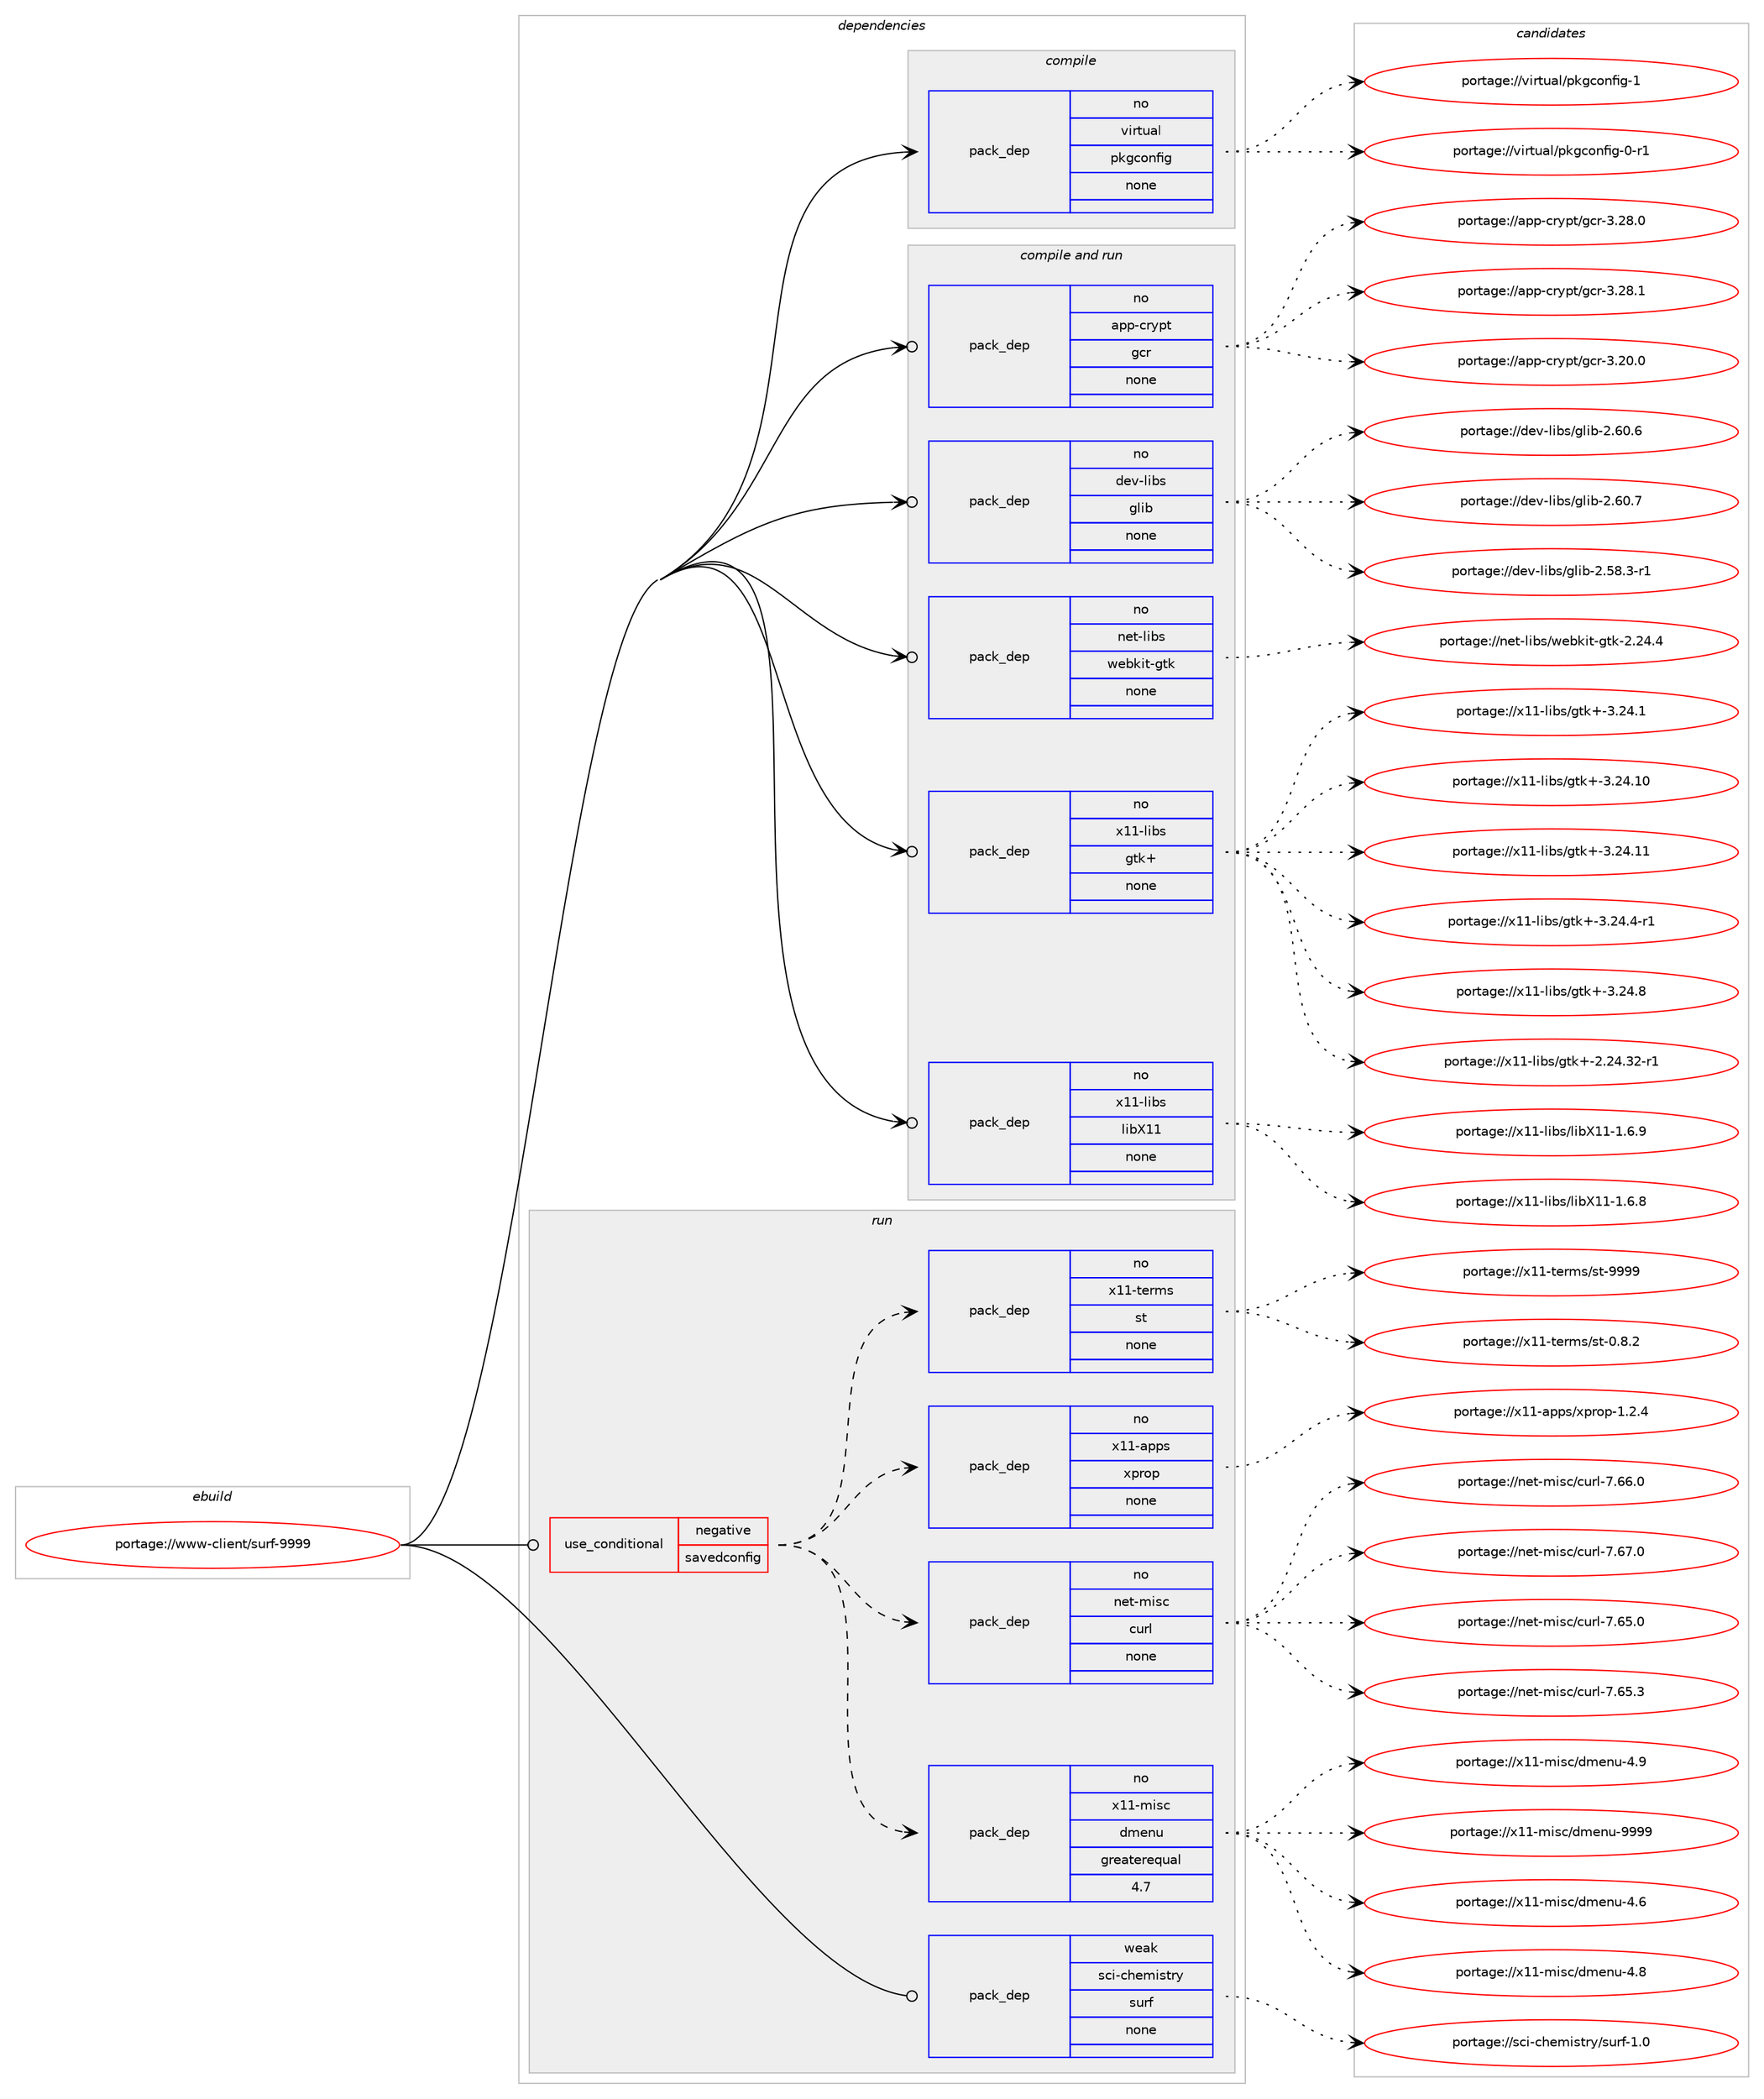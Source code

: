 digraph prolog {

# *************
# Graph options
# *************

newrank=true;
concentrate=true;
compound=true;
graph [rankdir=LR,fontname=Helvetica,fontsize=10,ranksep=1.5];#, ranksep=2.5, nodesep=0.2];
edge  [arrowhead=vee];
node  [fontname=Helvetica,fontsize=10];

# **********
# The ebuild
# **********

subgraph cluster_leftcol {
color=gray;
rank=same;
label=<<i>ebuild</i>>;
id [label="portage://www-client/surf-9999", color=red, width=4, href="../www-client/surf-9999.svg"];
}

# ****************
# The dependencies
# ****************

subgraph cluster_midcol {
color=gray;
label=<<i>dependencies</i>>;
subgraph cluster_compile {
fillcolor="#eeeeee";
style=filled;
label=<<i>compile</i>>;
subgraph pack327993 {
dependency442199 [label=<<TABLE BORDER="0" CELLBORDER="1" CELLSPACING="0" CELLPADDING="4" WIDTH="220"><TR><TD ROWSPAN="6" CELLPADDING="30">pack_dep</TD></TR><TR><TD WIDTH="110">no</TD></TR><TR><TD>virtual</TD></TR><TR><TD>pkgconfig</TD></TR><TR><TD>none</TD></TR><TR><TD></TD></TR></TABLE>>, shape=none, color=blue];
}
id:e -> dependency442199:w [weight=20,style="solid",arrowhead="vee"];
}
subgraph cluster_compileandrun {
fillcolor="#eeeeee";
style=filled;
label=<<i>compile and run</i>>;
subgraph pack327994 {
dependency442200 [label=<<TABLE BORDER="0" CELLBORDER="1" CELLSPACING="0" CELLPADDING="4" WIDTH="220"><TR><TD ROWSPAN="6" CELLPADDING="30">pack_dep</TD></TR><TR><TD WIDTH="110">no</TD></TR><TR><TD>app-crypt</TD></TR><TR><TD>gcr</TD></TR><TR><TD>none</TD></TR><TR><TD></TD></TR></TABLE>>, shape=none, color=blue];
}
id:e -> dependency442200:w [weight=20,style="solid",arrowhead="odotvee"];
subgraph pack327995 {
dependency442201 [label=<<TABLE BORDER="0" CELLBORDER="1" CELLSPACING="0" CELLPADDING="4" WIDTH="220"><TR><TD ROWSPAN="6" CELLPADDING="30">pack_dep</TD></TR><TR><TD WIDTH="110">no</TD></TR><TR><TD>dev-libs</TD></TR><TR><TD>glib</TD></TR><TR><TD>none</TD></TR><TR><TD></TD></TR></TABLE>>, shape=none, color=blue];
}
id:e -> dependency442201:w [weight=20,style="solid",arrowhead="odotvee"];
subgraph pack327996 {
dependency442202 [label=<<TABLE BORDER="0" CELLBORDER="1" CELLSPACING="0" CELLPADDING="4" WIDTH="220"><TR><TD ROWSPAN="6" CELLPADDING="30">pack_dep</TD></TR><TR><TD WIDTH="110">no</TD></TR><TR><TD>net-libs</TD></TR><TR><TD>webkit-gtk</TD></TR><TR><TD>none</TD></TR><TR><TD></TD></TR></TABLE>>, shape=none, color=blue];
}
id:e -> dependency442202:w [weight=20,style="solid",arrowhead="odotvee"];
subgraph pack327997 {
dependency442203 [label=<<TABLE BORDER="0" CELLBORDER="1" CELLSPACING="0" CELLPADDING="4" WIDTH="220"><TR><TD ROWSPAN="6" CELLPADDING="30">pack_dep</TD></TR><TR><TD WIDTH="110">no</TD></TR><TR><TD>x11-libs</TD></TR><TR><TD>gtk+</TD></TR><TR><TD>none</TD></TR><TR><TD></TD></TR></TABLE>>, shape=none, color=blue];
}
id:e -> dependency442203:w [weight=20,style="solid",arrowhead="odotvee"];
subgraph pack327998 {
dependency442204 [label=<<TABLE BORDER="0" CELLBORDER="1" CELLSPACING="0" CELLPADDING="4" WIDTH="220"><TR><TD ROWSPAN="6" CELLPADDING="30">pack_dep</TD></TR><TR><TD WIDTH="110">no</TD></TR><TR><TD>x11-libs</TD></TR><TR><TD>libX11</TD></TR><TR><TD>none</TD></TR><TR><TD></TD></TR></TABLE>>, shape=none, color=blue];
}
id:e -> dependency442204:w [weight=20,style="solid",arrowhead="odotvee"];
}
subgraph cluster_run {
fillcolor="#eeeeee";
style=filled;
label=<<i>run</i>>;
subgraph cond106348 {
dependency442205 [label=<<TABLE BORDER="0" CELLBORDER="1" CELLSPACING="0" CELLPADDING="4"><TR><TD ROWSPAN="3" CELLPADDING="10">use_conditional</TD></TR><TR><TD>negative</TD></TR><TR><TD>savedconfig</TD></TR></TABLE>>, shape=none, color=red];
subgraph pack327999 {
dependency442206 [label=<<TABLE BORDER="0" CELLBORDER="1" CELLSPACING="0" CELLPADDING="4" WIDTH="220"><TR><TD ROWSPAN="6" CELLPADDING="30">pack_dep</TD></TR><TR><TD WIDTH="110">no</TD></TR><TR><TD>x11-misc</TD></TR><TR><TD>dmenu</TD></TR><TR><TD>greaterequal</TD></TR><TR><TD>4.7</TD></TR></TABLE>>, shape=none, color=blue];
}
dependency442205:e -> dependency442206:w [weight=20,style="dashed",arrowhead="vee"];
subgraph pack328000 {
dependency442207 [label=<<TABLE BORDER="0" CELLBORDER="1" CELLSPACING="0" CELLPADDING="4" WIDTH="220"><TR><TD ROWSPAN="6" CELLPADDING="30">pack_dep</TD></TR><TR><TD WIDTH="110">no</TD></TR><TR><TD>net-misc</TD></TR><TR><TD>curl</TD></TR><TR><TD>none</TD></TR><TR><TD></TD></TR></TABLE>>, shape=none, color=blue];
}
dependency442205:e -> dependency442207:w [weight=20,style="dashed",arrowhead="vee"];
subgraph pack328001 {
dependency442208 [label=<<TABLE BORDER="0" CELLBORDER="1" CELLSPACING="0" CELLPADDING="4" WIDTH="220"><TR><TD ROWSPAN="6" CELLPADDING="30">pack_dep</TD></TR><TR><TD WIDTH="110">no</TD></TR><TR><TD>x11-apps</TD></TR><TR><TD>xprop</TD></TR><TR><TD>none</TD></TR><TR><TD></TD></TR></TABLE>>, shape=none, color=blue];
}
dependency442205:e -> dependency442208:w [weight=20,style="dashed",arrowhead="vee"];
subgraph pack328002 {
dependency442209 [label=<<TABLE BORDER="0" CELLBORDER="1" CELLSPACING="0" CELLPADDING="4" WIDTH="220"><TR><TD ROWSPAN="6" CELLPADDING="30">pack_dep</TD></TR><TR><TD WIDTH="110">no</TD></TR><TR><TD>x11-terms</TD></TR><TR><TD>st</TD></TR><TR><TD>none</TD></TR><TR><TD></TD></TR></TABLE>>, shape=none, color=blue];
}
dependency442205:e -> dependency442209:w [weight=20,style="dashed",arrowhead="vee"];
}
id:e -> dependency442205:w [weight=20,style="solid",arrowhead="odot"];
subgraph pack328003 {
dependency442210 [label=<<TABLE BORDER="0" CELLBORDER="1" CELLSPACING="0" CELLPADDING="4" WIDTH="220"><TR><TD ROWSPAN="6" CELLPADDING="30">pack_dep</TD></TR><TR><TD WIDTH="110">weak</TD></TR><TR><TD>sci-chemistry</TD></TR><TR><TD>surf</TD></TR><TR><TD>none</TD></TR><TR><TD></TD></TR></TABLE>>, shape=none, color=blue];
}
id:e -> dependency442210:w [weight=20,style="solid",arrowhead="odot"];
}
}

# **************
# The candidates
# **************

subgraph cluster_choices {
rank=same;
color=gray;
label=<<i>candidates</i>>;

subgraph choice327993 {
color=black;
nodesep=1;
choiceportage11810511411611797108471121071039911111010210510345484511449 [label="portage://virtual/pkgconfig-0-r1", color=red, width=4,href="../virtual/pkgconfig-0-r1.svg"];
choiceportage1181051141161179710847112107103991111101021051034549 [label="portage://virtual/pkgconfig-1", color=red, width=4,href="../virtual/pkgconfig-1.svg"];
dependency442199:e -> choiceportage11810511411611797108471121071039911111010210510345484511449:w [style=dotted,weight="100"];
dependency442199:e -> choiceportage1181051141161179710847112107103991111101021051034549:w [style=dotted,weight="100"];
}
subgraph choice327994 {
color=black;
nodesep=1;
choiceportage971121124599114121112116471039911445514650484648 [label="portage://app-crypt/gcr-3.20.0", color=red, width=4,href="../app-crypt/gcr-3.20.0.svg"];
choiceportage971121124599114121112116471039911445514650564648 [label="portage://app-crypt/gcr-3.28.0", color=red, width=4,href="../app-crypt/gcr-3.28.0.svg"];
choiceportage971121124599114121112116471039911445514650564649 [label="portage://app-crypt/gcr-3.28.1", color=red, width=4,href="../app-crypt/gcr-3.28.1.svg"];
dependency442200:e -> choiceportage971121124599114121112116471039911445514650484648:w [style=dotted,weight="100"];
dependency442200:e -> choiceportage971121124599114121112116471039911445514650564648:w [style=dotted,weight="100"];
dependency442200:e -> choiceportage971121124599114121112116471039911445514650564649:w [style=dotted,weight="100"];
}
subgraph choice327995 {
color=black;
nodesep=1;
choiceportage10010111845108105981154710310810598455046535646514511449 [label="portage://dev-libs/glib-2.58.3-r1", color=red, width=4,href="../dev-libs/glib-2.58.3-r1.svg"];
choiceportage1001011184510810598115471031081059845504654484654 [label="portage://dev-libs/glib-2.60.6", color=red, width=4,href="../dev-libs/glib-2.60.6.svg"];
choiceportage1001011184510810598115471031081059845504654484655 [label="portage://dev-libs/glib-2.60.7", color=red, width=4,href="../dev-libs/glib-2.60.7.svg"];
dependency442201:e -> choiceportage10010111845108105981154710310810598455046535646514511449:w [style=dotted,weight="100"];
dependency442201:e -> choiceportage1001011184510810598115471031081059845504654484654:w [style=dotted,weight="100"];
dependency442201:e -> choiceportage1001011184510810598115471031081059845504654484655:w [style=dotted,weight="100"];
}
subgraph choice327996 {
color=black;
nodesep=1;
choiceportage110101116451081059811547119101981071051164510311610745504650524652 [label="portage://net-libs/webkit-gtk-2.24.4", color=red, width=4,href="../net-libs/webkit-gtk-2.24.4.svg"];
dependency442202:e -> choiceportage110101116451081059811547119101981071051164510311610745504650524652:w [style=dotted,weight="100"];
}
subgraph choice327997 {
color=black;
nodesep=1;
choiceportage12049494510810598115471031161074345504650524651504511449 [label="portage://x11-libs/gtk+-2.24.32-r1", color=red, width=4,href="../x11-libs/gtk+-2.24.32-r1.svg"];
choiceportage12049494510810598115471031161074345514650524649 [label="portage://x11-libs/gtk+-3.24.1", color=red, width=4,href="../x11-libs/gtk+-3.24.1.svg"];
choiceportage1204949451081059811547103116107434551465052464948 [label="portage://x11-libs/gtk+-3.24.10", color=red, width=4,href="../x11-libs/gtk+-3.24.10.svg"];
choiceportage1204949451081059811547103116107434551465052464949 [label="portage://x11-libs/gtk+-3.24.11", color=red, width=4,href="../x11-libs/gtk+-3.24.11.svg"];
choiceportage120494945108105981154710311610743455146505246524511449 [label="portage://x11-libs/gtk+-3.24.4-r1", color=red, width=4,href="../x11-libs/gtk+-3.24.4-r1.svg"];
choiceportage12049494510810598115471031161074345514650524656 [label="portage://x11-libs/gtk+-3.24.8", color=red, width=4,href="../x11-libs/gtk+-3.24.8.svg"];
dependency442203:e -> choiceportage12049494510810598115471031161074345504650524651504511449:w [style=dotted,weight="100"];
dependency442203:e -> choiceportage12049494510810598115471031161074345514650524649:w [style=dotted,weight="100"];
dependency442203:e -> choiceportage1204949451081059811547103116107434551465052464948:w [style=dotted,weight="100"];
dependency442203:e -> choiceportage1204949451081059811547103116107434551465052464949:w [style=dotted,weight="100"];
dependency442203:e -> choiceportage120494945108105981154710311610743455146505246524511449:w [style=dotted,weight="100"];
dependency442203:e -> choiceportage12049494510810598115471031161074345514650524656:w [style=dotted,weight="100"];
}
subgraph choice327998 {
color=black;
nodesep=1;
choiceportage120494945108105981154710810598884949454946544656 [label="portage://x11-libs/libX11-1.6.8", color=red, width=4,href="../x11-libs/libX11-1.6.8.svg"];
choiceportage120494945108105981154710810598884949454946544657 [label="portage://x11-libs/libX11-1.6.9", color=red, width=4,href="../x11-libs/libX11-1.6.9.svg"];
dependency442204:e -> choiceportage120494945108105981154710810598884949454946544656:w [style=dotted,weight="100"];
dependency442204:e -> choiceportage120494945108105981154710810598884949454946544657:w [style=dotted,weight="100"];
}
subgraph choice327999 {
color=black;
nodesep=1;
choiceportage120494945109105115994710010910111011745524654 [label="portage://x11-misc/dmenu-4.6", color=red, width=4,href="../x11-misc/dmenu-4.6.svg"];
choiceportage120494945109105115994710010910111011745524656 [label="portage://x11-misc/dmenu-4.8", color=red, width=4,href="../x11-misc/dmenu-4.8.svg"];
choiceportage120494945109105115994710010910111011745524657 [label="portage://x11-misc/dmenu-4.9", color=red, width=4,href="../x11-misc/dmenu-4.9.svg"];
choiceportage12049494510910511599471001091011101174557575757 [label="portage://x11-misc/dmenu-9999", color=red, width=4,href="../x11-misc/dmenu-9999.svg"];
dependency442206:e -> choiceportage120494945109105115994710010910111011745524654:w [style=dotted,weight="100"];
dependency442206:e -> choiceportage120494945109105115994710010910111011745524656:w [style=dotted,weight="100"];
dependency442206:e -> choiceportage120494945109105115994710010910111011745524657:w [style=dotted,weight="100"];
dependency442206:e -> choiceportage12049494510910511599471001091011101174557575757:w [style=dotted,weight="100"];
}
subgraph choice328000 {
color=black;
nodesep=1;
choiceportage1101011164510910511599479911711410845554654534648 [label="portage://net-misc/curl-7.65.0", color=red, width=4,href="../net-misc/curl-7.65.0.svg"];
choiceportage1101011164510910511599479911711410845554654534651 [label="portage://net-misc/curl-7.65.3", color=red, width=4,href="../net-misc/curl-7.65.3.svg"];
choiceportage1101011164510910511599479911711410845554654544648 [label="portage://net-misc/curl-7.66.0", color=red, width=4,href="../net-misc/curl-7.66.0.svg"];
choiceportage1101011164510910511599479911711410845554654554648 [label="portage://net-misc/curl-7.67.0", color=red, width=4,href="../net-misc/curl-7.67.0.svg"];
dependency442207:e -> choiceportage1101011164510910511599479911711410845554654534648:w [style=dotted,weight="100"];
dependency442207:e -> choiceportage1101011164510910511599479911711410845554654534651:w [style=dotted,weight="100"];
dependency442207:e -> choiceportage1101011164510910511599479911711410845554654544648:w [style=dotted,weight="100"];
dependency442207:e -> choiceportage1101011164510910511599479911711410845554654554648:w [style=dotted,weight="100"];
}
subgraph choice328001 {
color=black;
nodesep=1;
choiceportage1204949459711211211547120112114111112454946504652 [label="portage://x11-apps/xprop-1.2.4", color=red, width=4,href="../x11-apps/xprop-1.2.4.svg"];
dependency442208:e -> choiceportage1204949459711211211547120112114111112454946504652:w [style=dotted,weight="100"];
}
subgraph choice328002 {
color=black;
nodesep=1;
choiceportage12049494511610111410911547115116454846564650 [label="portage://x11-terms/st-0.8.2", color=red, width=4,href="../x11-terms/st-0.8.2.svg"];
choiceportage120494945116101114109115471151164557575757 [label="portage://x11-terms/st-9999", color=red, width=4,href="../x11-terms/st-9999.svg"];
dependency442209:e -> choiceportage12049494511610111410911547115116454846564650:w [style=dotted,weight="100"];
dependency442209:e -> choiceportage120494945116101114109115471151164557575757:w [style=dotted,weight="100"];
}
subgraph choice328003 {
color=black;
nodesep=1;
choiceportage1159910545991041011091051151161141214711511711410245494648 [label="portage://sci-chemistry/surf-1.0", color=red, width=4,href="../sci-chemistry/surf-1.0.svg"];
dependency442210:e -> choiceportage1159910545991041011091051151161141214711511711410245494648:w [style=dotted,weight="100"];
}
}

}
